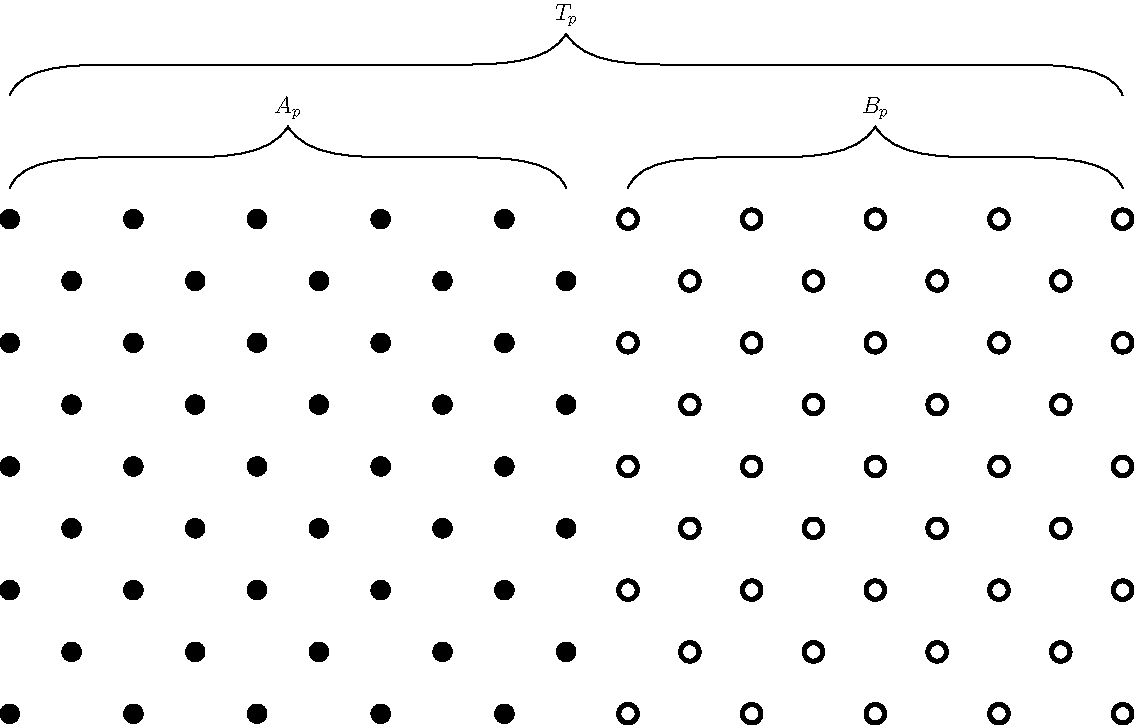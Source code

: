 //
// CDDL HEADER START
//
// The contents of this file are subject to the terms of the Common Development
// and Distribution License Version 1.0 (the "License").
//
// You can obtain a copy of the license at
// http://www.opensource.org/licenses/CDDL-1.0.  See the License for the
// specific language governing permissions and limitations under the License.
//
// When distributing Covered Code, include this CDDL HEADER in each file and
// include the License file in a prominent location with the name LICENSE.CDDL.
// If applicable, add the following below this CDDL HEADER, with the fields
// enclosed by brackets "[]" replaced with your own identifying information:
//
// Portions Copyright (c) [yyyy] [name of copyright owner]. All rights reserved.
//
// CDDL HEADER END
//

//
// Copyright (c) 2013--2020, Regents of the University of Minnesota.
// All rights reserved.
//
// Contributors:
//    Ryan S. Elliott
//

//
// Release: This file is part of the kim-api.git repository.
//


//settings.outformat = "pdf";
size(20cm);

int maxrow = 5;
int maxcol = 10;

real circleSize = 0.075pt;
pen p = black+2;

for (int i=0; i < maxcol; ++i)
{
  for (int j=0; j<maxrow; ++j)
  {
    if (i < maxcol/2)
    {
      filldraw(circle((i,j), circleSize), p);
      if ((i < maxcol-1) && (j < maxrow-1))
        filldraw(circle((i+0.5,j+0.5), circleSize), p);
    }
    else
    {
      draw(circle((i,j), circleSize), p);
      if ((i < maxcol-1) && (j < maxrow-1))
        draw(circle((i+0.5,j+0.5), circleSize), p);
    }
  }
}

draw(brace((0,maxrow), (maxcol-1,maxrow), amplitude=0.5),
     L="$T_p$", N);
draw(brace((0,maxrow-0.75), (maxcol/2-0.5,maxrow-0.75), amplitude=0.5),
     L="$A_p$", N);
draw(brace((maxcol/2,maxrow-0.75), (maxcol-1,maxrow-0.75), amplitude=0.5),
     L="$B_p$", N);
